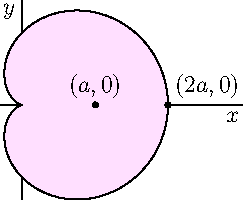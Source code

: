 import graph;

size(0,100);

real f(real t) {return 1+cos(t);}

guide g=polargraph(f,0,2pi,operator ..)--cycle;
filldraw(g,pink+white);

xaxis("$x$");
yaxis("$y$");

dot("$(a,0)$",(1,0),N);
dot("$(2a,0)$",(2,0),N+E);

